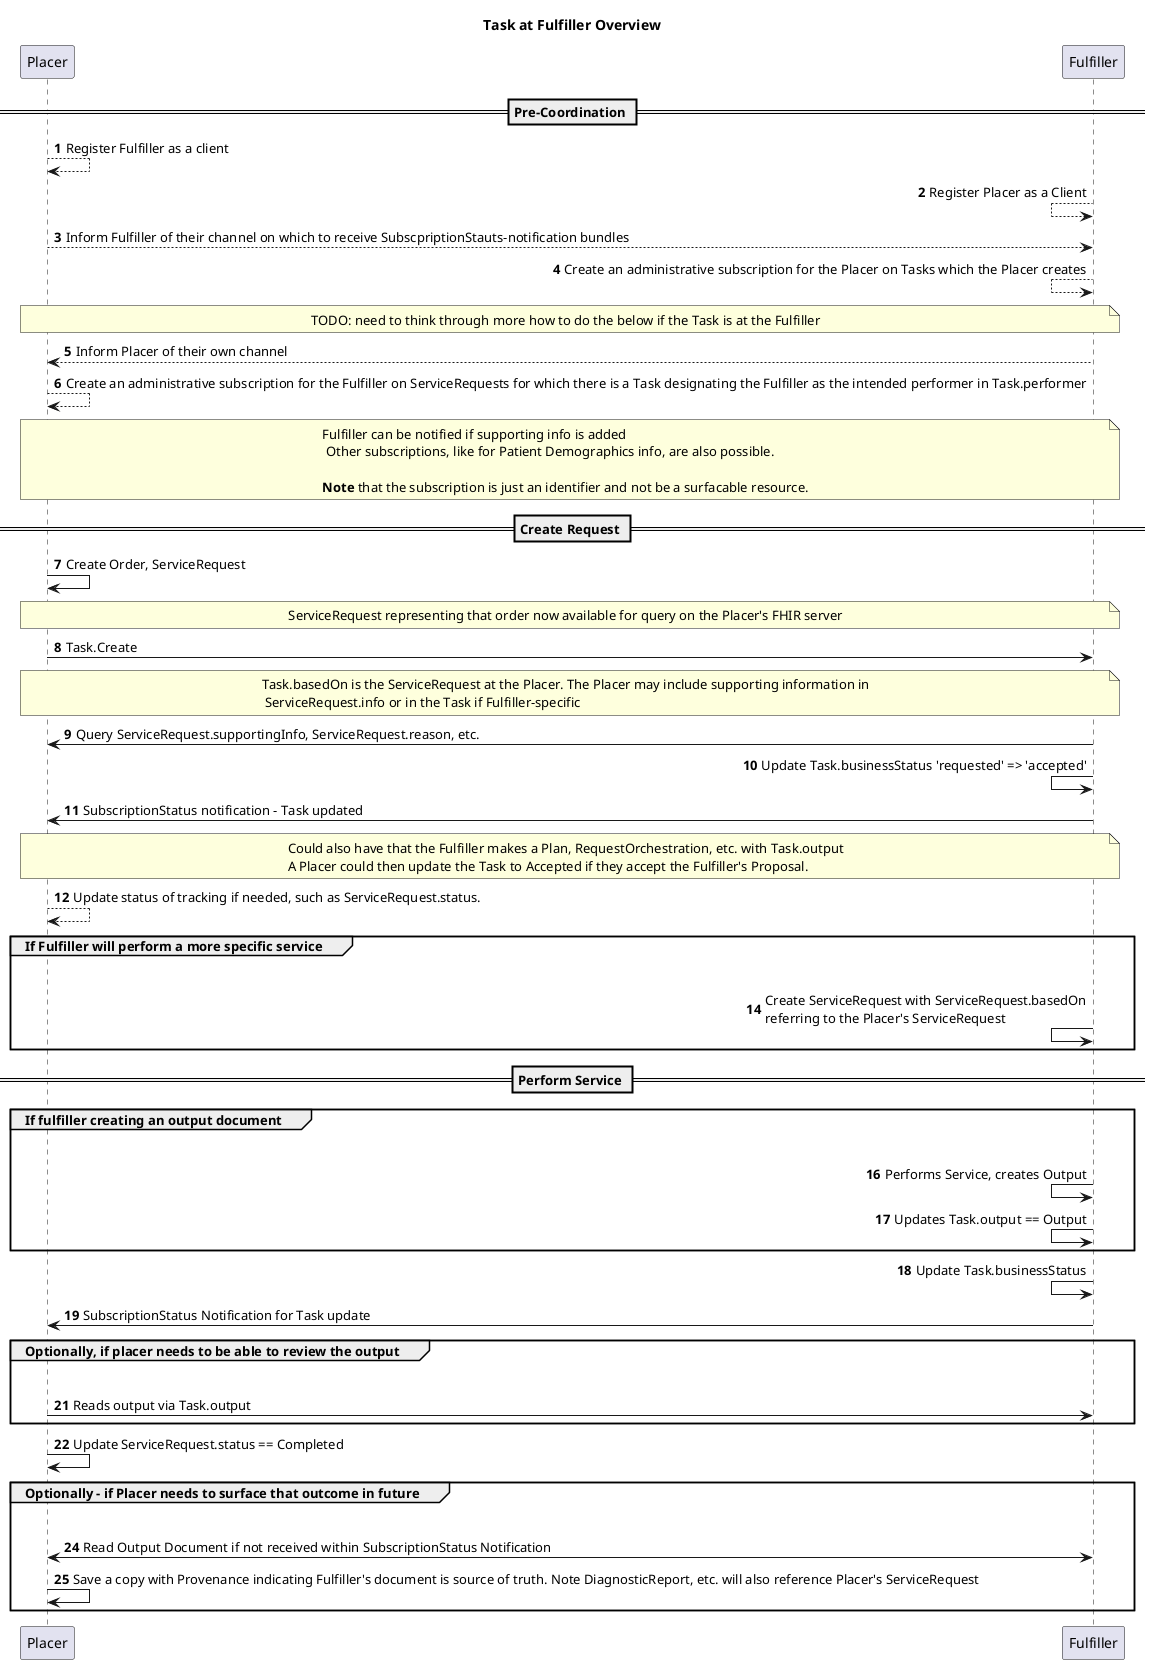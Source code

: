 @startuml
title Task at Fulfiller Overview

autonumber

== Pre-Coordination ==

Placer --> Placer: Register Fulfiller as a client

Fulfiller <-- Fulfiller: Register Placer as a Client

Placer --> Fulfiller: Inform Fulfiller of their channel on which to receive SubscpriptionStauts-notification bundles

Fulfiller <-- Fulfiller: Create an administrative subscription for the Placer on Tasks which the Placer creates 

note over Placer, Fulfiller: TODO: need to think through more how to do the below if the Task is at the Fulfiller
Fulfiller --> Placer: Inform Placer of their own channel

Placer --> Placer: Create an administrative subscription for the Fulfiller on ServiceRequests for which there is a Task designating the Fulfiller as the intended performer in Task.performer

note over Placer, Fulfiller: Fulfiller can be notified if supporting info is added\n Other subscriptions, like for Patient Demographics info, are also possible.\n\n**Note** that the subscription is just an identifier and not be a surfacable resource.


== Create Request ==
Placer -> Placer: Create Order, ServiceRequest

note over Placer, Fulfiller: ServiceRequest representing that order now available for query on the Placer's FHIR server

Placer -> Fulfiller: Task.Create

note over Placer, Fulfiller: Task.basedOn is the ServiceRequest at the Placer. The Placer may include supporting information in\n ServiceRequest.info or in the Task if Fulfiller-specific

Fulfiller -> Placer: Query ServiceRequest.supportingInfo, ServiceRequest.reason, etc.

Fulfiller <- Fulfiller: Update Task.businessStatus 'requested' => 'accepted'

Fulfiller -> Placer: SubscriptionStatus notification - Task updated

note over Placer, Fulfiller: Could also have that the Fulfiller makes a Plan, RequestOrchestration, etc. with Task.output\nA Placer could then update the Task to Accepted if they accept the Fulfiller's Proposal.

Placer --> Placer: Update status of tracking if needed, such as ServiceRequest.status. 

group If Fulfiller will perform a more specific service
    Fulfiller -[hidden]> Placer:
    Fulfiller <- Fulfiller: Create ServiceRequest with ServiceRequest.basedOn\nreferring to the Placer's ServiceRequest
end

== Perform Service ==

group If fulfiller creating an output document
    Fulfiller -[hidden]> Placer:
    Fulfiller <- Fulfiller: Performs Service, creates Output
    Fulfiller <- Fulfiller: Updates Task.output == Output
end

Fulfiller <- Fulfiller: Update Task.businessStatus

Fulfiller -> Placer: SubscriptionStatus Notification for Task update

group Optionally, if placer needs to be able to review the output
    Fulfiller -[hidden]> Placer:
    Placer -> Fulfiller: Reads output via Task.output
end

Placer -> Placer: Update ServiceRequest.status == Completed

group Optionally - if Placer needs to surface that outcome in future
    Fulfiller -[hidden]> Placer:
    Placer <-> Fulfiller: Read Output Document if not received within SubscriptionStatus Notification
    Placer -> Placer: Save a copy with Provenance indicating Fulfiller's document is source of truth. Note DiagnosticReport, etc. will also reference Placer's ServiceRequest
   
end
@enduml
